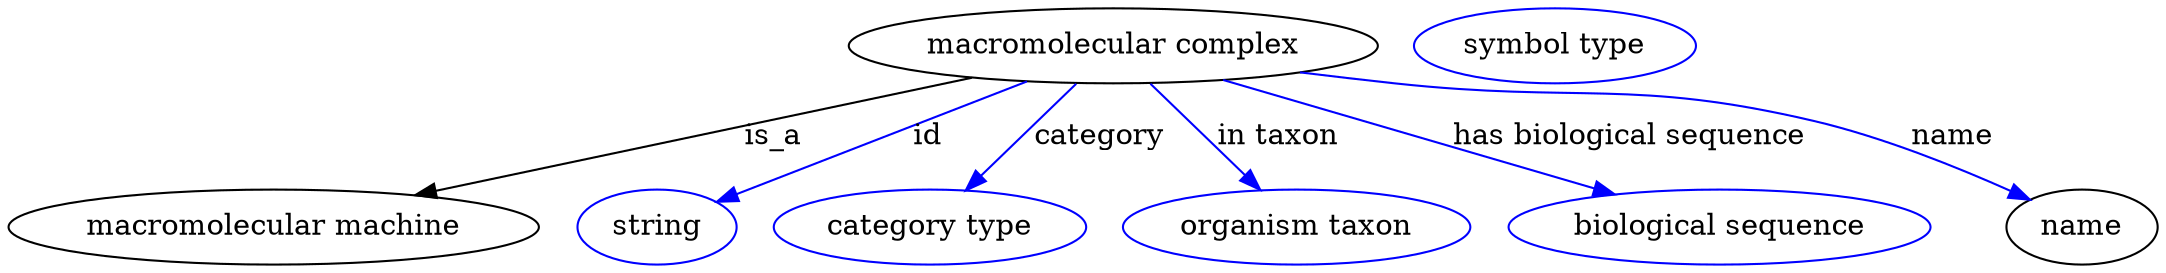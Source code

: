 digraph {
	graph [bb="0,0,835.94,123"];
	node [label="\N"];
	"macromolecular complex"	[height=0.5,
		label="macromolecular complex",
		pos="429.39,105",
		width=2.8345];
	"macromolecular machine"	[height=0.5,
		pos="101.39,18",
		width=2.8164];
	"macromolecular complex" -> "macromolecular machine"	[label=is_a,
		lp="296.39,61.5",
		pos="e,156.2,33.203 374.49,89.773 317.05,74.887 226.93,51.533 166.08,35.763"];
	id	[color=blue,
		height=0.5,
		label=string,
		pos="251.39,18",
		width=0.84854];
	"macromolecular complex" -> id	[color=blue,
		label=id,
		lp="356.89,61.5",
		pos="e,274.41,29.993 395.49,87.812 363.31,72.447 315.29,49.516 283.66,34.412",
		style=solid];
	category	[color=blue,
		height=0.5,
		label="category type",
		pos="358.39,18",
		width=1.6249];
	"macromolecular complex" -> category	[color=blue,
		label=category,
		lp="421.89,61.5",
		pos="e,372.25,35.597 415.02,86.799 404.59,74.309 390.33,57.236 378.73,43.348",
		style=solid];
	"in taxon"	[color=blue,
		height=0.5,
		label="organism taxon",
		pos="500.39,18",
		width=1.8234];
	"macromolecular complex" -> "in taxon"	[color=blue,
		label="in taxon",
		lp="491.89,61.5",
		pos="e,486.53,35.597 443.76,86.799 454.19,74.309 468.45,57.236 480.05,43.348",
		style=solid];
	"has biological sequence"	[color=blue,
		height=0.5,
		label="biological sequence",
		pos="664.39,18",
		width=2.2387];
	"macromolecular complex" -> "has biological sequence"	[color=blue,
		label="has biological sequence",
		lp="626.39,61.5",
		pos="e,623.72,33.71 471.95,88.607 511.95,74.138 571.84,52.475 614.17,37.165",
		style=solid];
	name	[height=0.5,
		pos="805.39,18",
		width=0.84854];
	"macromolecular complex" -> name	[color=blue,
		label=name,
		lp="750.89,61.5",
		pos="e,784.23,31.028 502.48,92.42 515.11,90.529 528.12,88.651 540.39,87 609.12,77.749 628.57,87.573 695.39,69 723.56,61.17 753.66,47.045 \
775.24,35.801",
		style=solid];
	"macromolecular machine_name"	[color=blue,
		height=0.5,
		label="symbol type",
		pos="604.39,105",
		width=1.5165];
}
